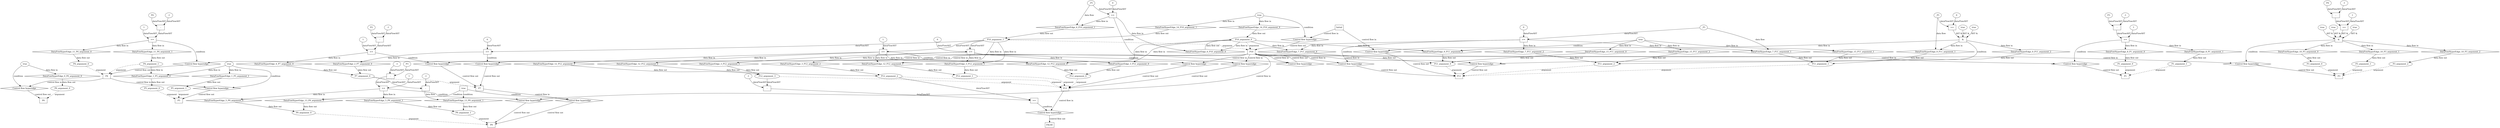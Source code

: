 digraph dag {
"P0" [label="P0" nodeName="P0" class=cfn  shape="rect"];
"P1" [label="P1" nodeName="P1" class=cfn  shape="rect"];
"P10" [label="P10" nodeName="P10" class=cfn  shape="rect"];
"P11" [label="P11" nodeName="P11" class=cfn  shape="rect"];
"P12" [label="P12" nodeName="P12" class=cfn  shape="rect"];
"P3" [label="P3" nodeName="P3" class=cfn  shape="rect"];
"P4" [label="P4" nodeName="P4" class=cfn  shape="rect"];
"P5" [label="P5" nodeName="P5" class=cfn  shape="rect"];
"P7" [label="P7" nodeName="P7" class=cfn  shape="rect"];
"P9" [label="P9" nodeName="P9" class=cfn  shape="rect"];
FALSE [label="FALSE" nodeName=FALSE class=cfn  shape="rect"];
Initial [label="Initial" nodeName=Initial class=cfn  shape="rect"];
ControlFowHyperEdge_0 [label="Control flow hyperedge" nodeName=ControlFowHyperEdge_0 class=controlFlowHyperEdge shape="diamond"];
"P4" -> ControlFowHyperEdge_0 [label="control flow in"]
ControlFowHyperEdge_0 -> "P0" [label="control flow out"]
ControlFowHyperEdge_1 [label="Control flow hyperedge" nodeName=ControlFowHyperEdge_1 class=controlFlowHyperEdge shape="diamond"];
"P4" -> ControlFowHyperEdge_1 [label="control flow in"]
ControlFowHyperEdge_1 -> "P5" [label="control flow out"]
ControlFowHyperEdge_2 [label="Control flow hyperedge" nodeName=ControlFowHyperEdge_2 class=controlFlowHyperEdge shape="diamond"];
"P10" -> ControlFowHyperEdge_2 [label="control flow in"]
ControlFowHyperEdge_2 -> "P7" [label="control flow out"]
ControlFowHyperEdge_3 [label="Control flow hyperedge" nodeName=ControlFowHyperEdge_3 class=controlFlowHyperEdge shape="diamond"];
"P10" -> ControlFowHyperEdge_3 [label="control flow in"]
ControlFowHyperEdge_3 -> "P12" [label="control flow out"]
ControlFowHyperEdge_4 [label="Control flow hyperedge" nodeName=ControlFowHyperEdge_4 class=controlFlowHyperEdge shape="diamond"];
"P10" -> ControlFowHyperEdge_4 [label="control flow in"]
ControlFowHyperEdge_4 -> "P7" [label="control flow out"]
ControlFowHyperEdge_5 [label="Control flow hyperedge" nodeName=ControlFowHyperEdge_5 class=controlFlowHyperEdge shape="diamond"];
"P10" -> ControlFowHyperEdge_5 [label="control flow in"]
ControlFowHyperEdge_5 -> "P9" [label="control flow out"]
ControlFowHyperEdge_6 [label="Control flow hyperedge" nodeName=ControlFowHyperEdge_6 class=controlFlowHyperEdge shape="diamond"];
"P10" -> ControlFowHyperEdge_6 [label="control flow in"]
ControlFowHyperEdge_6 -> "P10" [label="control flow out"]
ControlFowHyperEdge_7 [label="Control flow hyperedge" nodeName=ControlFowHyperEdge_7 class=controlFlowHyperEdge shape="diamond"];
"P10" -> ControlFowHyperEdge_7 [label="control flow in"]
ControlFowHyperEdge_7 -> "P11" [label="control flow out"]
ControlFowHyperEdge_8 [label="Control flow hyperedge" nodeName=ControlFowHyperEdge_8 class=controlFlowHyperEdge shape="diamond"];
"P10" -> ControlFowHyperEdge_8 [label="control flow in"]
ControlFowHyperEdge_8 -> "P1" [label="control flow out"]
ControlFowHyperEdge_9 [label="Control flow hyperedge" nodeName=ControlFowHyperEdge_9 class=controlFlowHyperEdge shape="diamond"];
"P10" -> ControlFowHyperEdge_9 [label="control flow in"]
ControlFowHyperEdge_9 -> "P11" [label="control flow out"]
ControlFowHyperEdge_10 [label="Control flow hyperedge" nodeName=ControlFowHyperEdge_10 class=controlFlowHyperEdge shape="diamond"];
"P10" -> ControlFowHyperEdge_10 [label="control flow in"]
ControlFowHyperEdge_10 -> "P3" [label="control flow out"]
ControlFowHyperEdge_11 [label="Control flow hyperedge" nodeName=ControlFowHyperEdge_11 class=controlFlowHyperEdge shape="diamond"];
"P10" -> ControlFowHyperEdge_11 [label="control flow in"]
ControlFowHyperEdge_11 -> "P4" [label="control flow out"]
ControlFowHyperEdge_12 [label="Control flow hyperedge" nodeName=ControlFowHyperEdge_12 class=controlFlowHyperEdge shape="diamond"];
"P10" -> ControlFowHyperEdge_12 [label="control flow in"]
ControlFowHyperEdge_12 -> "P12" [label="control flow out"]
ControlFowHyperEdge_13 [label="Control flow hyperedge" nodeName=ControlFowHyperEdge_13 class=controlFlowHyperEdge shape="diamond"];
"P7" -> ControlFowHyperEdge_13 [label="control flow in"]
ControlFowHyperEdge_13 -> "P9" [label="control flow out"]
ControlFowHyperEdge_14 [label="Control flow hyperedge" nodeName=ControlFowHyperEdge_14 class=controlFlowHyperEdge shape="diamond"];
"Initial" -> ControlFowHyperEdge_14 [label="control flow in"]
ControlFowHyperEdge_14 -> "P10" [label="control flow out"]
ControlFowHyperEdge_15 [label="Control flow hyperedge" nodeName=ControlFowHyperEdge_15 class=controlFlowHyperEdge shape="diamond"];
"Initial" -> ControlFowHyperEdge_15 [label="control flow in"]
ControlFowHyperEdge_15 -> "P11" [label="control flow out"]
ControlFowHyperEdge_16 [label="Control flow hyperedge" nodeName=ControlFowHyperEdge_16 class=controlFlowHyperEdge shape="diamond"];
"P12" -> ControlFowHyperEdge_16 [label="control flow in"]
ControlFowHyperEdge_16 -> "FALSE" [label="control flow out"]
"P0_argument_0" [label="P0_argument_0" nodeName=argument0 class=argument  head="P0" shape="oval"];
"P0_argument_0" -> "P0"[label="argument" style="dashed"]
"P4_argument_0" [label="P4_argument_0" nodeName=argument0 class=argument  head="P4" shape="oval"];
"P4_argument_0" -> "P4"[label="argument" style="dashed"]
"P4_argument_1" [label="P4_argument_1" nodeName=argument1 class=argument  head="P4" shape="oval"];
"P4_argument_1" -> "P4"[label="argument" style="dashed"]
"P5_argument_0" [label="P5_argument_0" nodeName=argument0 class=argument  head="P5" shape="oval"];
"P5_argument_0" -> "P5"[label="argument" style="dashed"]
"P5_argument_1" [label="P5_argument_1" nodeName=argument1 class=argument  head="P5" shape="oval"];
"P5_argument_1" -> "P5"[label="argument" style="dashed"]
"P7_argument_0" [label="P7_argument_0" nodeName=argument0 class=argument  head="P7" shape="oval"];
"P7_argument_0" -> "P7"[label="argument" style="dashed"]
"P10_argument_0" [label="P10_argument_0" nodeName=argument0 class=argument  head="P10" shape="oval"];
"P10_argument_0" -> "P10"[label="argument" style="dashed"]
"P10_argument_1" [label="P10_argument_1" nodeName=argument1 class=argument  head="P10" shape="oval"];
"P10_argument_1" -> "P10"[label="argument" style="dashed"]
"P12_argument_0" [label="P12_argument_0" nodeName=argument0 class=argument  head="P12" shape="oval"];
"P12_argument_0" -> "P12"[label="argument" style="dashed"]
"P12_argument_1" [label="P12_argument_1" nodeName=argument1 class=argument  head="P12" shape="oval"];
"P12_argument_1" -> "P12"[label="argument" style="dashed"]
"P12_argument_2" [label="P12_argument_2" nodeName=argument2 class=argument  head="P12" shape="oval"];
"P12_argument_2" -> "P12"[label="argument" style="dashed"]
"P12_argument_3" [label="P12_argument_3" nodeName=argument3 class=argument  head="P12" shape="oval"];
"P12_argument_3" -> "P12"[label="argument" style="dashed"]
"P9_argument_0" [label="P9_argument_0" nodeName=argument0 class=argument  head="P9" shape="oval"];
"P9_argument_0" -> "P9"[label="argument" style="dashed"]
"P9_argument_1" [label="P9_argument_1" nodeName=argument1 class=argument  head="P9" shape="oval"];
"P9_argument_1" -> "P9"[label="argument" style="dashed"]
"P11_argument_0" [label="P11_argument_0" nodeName=argument0 class=argument  head="P11" shape="oval"];
"P11_argument_0" -> "P11"[label="argument" style="dashed"]
"P11_argument_1" [label="P11_argument_1" nodeName=argument1 class=argument  head="P11" shape="oval"];
"P11_argument_1" -> "P11"[label="argument" style="dashed"]
"P11_argument_2" [label="P11_argument_2" nodeName=argument2 class=argument  head="P11" shape="oval"];
"P11_argument_2" -> "P11"[label="argument" style="dashed"]
"P1_argument_0" [label="P1_argument_0" nodeName=argument0 class=argument  head="P1" shape="oval"];
"P1_argument_0" -> "P1"[label="argument" style="dashed"]
"P1_argument_1" [label="P1_argument_1" nodeName=argument1 class=argument  head="P1" shape="oval"];
"P1_argument_1" -> "P1"[label="argument" style="dashed"]
"P3_argument_0" [label="P3_argument_0" nodeName=argument0 class=argument  head="P3" shape="oval"];
"P3_argument_0" -> "P3"[label="argument" style="dashed"]
"P3_argument_1" [label="P3_argument_1" nodeName=argument1 class=argument  head="P3" shape="oval"];
"P3_argument_1" -> "P3"[label="argument" style="dashed"]
"P3_argument_2" [label="P3_argument_2" nodeName=argument2 class=argument  head="P3" shape="oval"];
"P3_argument_2" -> "P3"[label="argument" style="dashed"]

"xxxP0___P4_0xxxguard_0_node_0" [label="true" nodeName="xxxP0___P4_0xxxguard_0_node_0" class=BoolValue ];

"xxxP0___P4_0xxxguard_0_node_0" -> "ControlFowHyperEdge_0" [label="condition"];
"xxxP5___P4_1xxxguard_0_node_0" [label="true" nodeName="xxxP5___P4_1xxxguard_0_node_0" class=BoolValue ];

"xxxP5___P4_1xxxguard_0_node_0" -> "ControlFowHyperEdge_1" [label="condition"];
"xxxP7___P10_2xxxguard_0_node_0" [label=">=" nodeName="xxxP7___P10_2xxxguard_0_node_0" class=Operator  shape="rect"];
"xxxP7___P10_2xxxguard_0_node_1" [label="0" nodeName="xxxP7___P10_2xxxguard_0_node_1" class=Literal ];
"xxxP7___P10_2xxxguard_0_node_1" -> "xxxP7___P10_2xxxguard_0_node_0"[label="dataFlowAST"]
"P10_argument_1" -> "xxxP7___P10_2xxxguard_0_node_0"[label="dataFlowAST"]

"xxxP7___P10_2xxxguard_0_node_0" -> "ControlFowHyperEdge_2" [label="condition"];
"xxxP12___P10_3xxxguard_0_node_0" [label=">=" nodeName="xxxP12___P10_3xxxguard_0_node_0" class=Operator  shape="rect"];
"xxxP12___P10_3xxxguard_0_node_1" [label="0" nodeName="xxxP12___P10_3xxxguard_0_node_1" class=Literal ];
"xxxP12___P10_3xxxguard_0_node_1" -> "xxxP12___P10_3xxxguard_0_node_0"[label="dataFlowAST"]
"P10_argument_1" -> "xxxP12___P10_3xxxguard_0_node_0"[label="dataFlowAST"]

"xxxP12___P10_3xxxguard_0_node_0" -> "ControlFowHyperEdge_3" [label="condition"];
"xxxP7___P10_4xxxguard_0_node_0" [label=">=" nodeName="xxxP7___P10_4xxxguard_0_node_0" class=Operator  shape="rect"];
"xxxP7___P10_4xxxguard_0_node_1" [label="-" nodeName="xxxP7___P10_4xxxguard_0_node_1" class= Operator shape="rect"];
"xxxP7___P10_4xxxguard_0_node_2" [label="P2" nodeName="xxxP7___P10_4xxxguard_0_node_2" class=Constant ];
"xxxP7___P10_4xxxguard_0_node_3" [label="-1" nodeName="xxxP7___P10_4xxxguard_0_node_3" class=Literal ];
"xxxP7___P10_4xxxguard_0_node_4" [label="1" nodeName="xxxP7___P10_4xxxguard_0_node_4" class=Literal ];
"xxxP7___P10_4xxxguard_0_node_1" -> "xxxP7___P10_4xxxguard_0_node_0"[label="dataFlowAST"]
"xxxP7___P10_4xxxguard_0_node_4" -> "xxxP7___P10_4xxxguard_0_node_0"[label="dataFlowAST"]
"xxxP7___P10_4xxxguard_0_node_2" -> "xxxP7___P10_4xxxguard_0_node_1"[label="dataFlowAST"]
"xxxP7___P10_4xxxguard_0_node_3" -> "xxxP7___P10_4xxxguard_0_node_1"[label="dataFlowAST"]

"xxxP7___P10_4xxxguard_0_node_0" -> "ControlFowHyperEdge_4" [label="condition"];
"xxxP9___P10_5xxxguard_0_node_0" [label=">=" nodeName="xxxP9___P10_5xxxguard_0_node_0" class=Operator  shape="rect"];
"xxxP9___P10_5xxxguard_0_node_1" [label="-" nodeName="xxxP9___P10_5xxxguard_0_node_1" class= Operator shape="rect"];
"xxxP9___P10_5xxxguard_0_node_2" [label="P3" nodeName="xxxP9___P10_5xxxguard_0_node_2" class=Constant ];
"xxxP9___P10_5xxxguard_0_node_3" [label="-1" nodeName="xxxP9___P10_5xxxguard_0_node_3" class=Literal ];
"xxxP9___P10_5xxxguard_0_node_4" [label="1" nodeName="xxxP9___P10_5xxxguard_0_node_4" class=Literal ];
"xxxP9___P10_5xxxguard_0_node_1" -> "xxxP9___P10_5xxxguard_0_node_0"[label="dataFlowAST"]
"xxxP9___P10_5xxxguard_0_node_4" -> "xxxP9___P10_5xxxguard_0_node_0"[label="dataFlowAST"]
"xxxP9___P10_5xxxguard_0_node_2" -> "xxxP9___P10_5xxxguard_0_node_1"[label="dataFlowAST"]
"xxxP9___P10_5xxxguard_0_node_3" -> "xxxP9___P10_5xxxguard_0_node_1"[label="dataFlowAST"]

"xxxP9___P10_5xxxguard_0_node_0" -> "ControlFowHyperEdge_5" [label="condition"];
"xxxP10___P10_6xxxguard_0_node_0" [label=">=" nodeName="xxxP10___P10_6xxxguard_0_node_0" class=Operator  shape="rect"];
"xxxP10___P10_6xxxguard_0_node_2" [label="0" nodeName="xxxP10___P10_6xxxguard_0_node_2" class=Literal ];
"xxxP10___P10_6xxxdataFlow_0_node_0" -> "xxxP10___P10_6xxxguard_0_node_0"[label="dataFlowAST"]
"xxxP10___P10_6xxxguard_0_node_2" -> "xxxP10___P10_6xxxguard_0_node_0"[label="dataFlowAST"]

"xxxP10___P10_6xxxguard_0_node_0" -> "ControlFowHyperEdge_6" [label="condition"];
"xxxP10___P10_6xxxdataFlow_0_node_0" [label="_P1" nodeName="xxxP10___P10_6xxxdataFlow_0_node_0" class=Constant ];

"xxxP10___P10_6xxxdataFlow_0_node_0" -> "DataFowHyperEdge_6_P10_argument_1" [label="data flow"];
"xxxP11___P10_7xxxguard_0_node_0" [label=">=" nodeName="xxxP11___P10_7xxxguard_0_node_0" class=Operator  shape="rect"];
"xxxP11___P10_7xxxguard_0_node_2" [label="0" nodeName="xxxP11___P10_7xxxguard_0_node_2" class=Literal ];
"xxxP11___P10_7xxxdataFlow_0_node_0" -> "xxxP11___P10_7xxxguard_0_node_0"[label="dataFlowAST"]
"xxxP11___P10_7xxxguard_0_node_2" -> "xxxP11___P10_7xxxguard_0_node_0"[label="dataFlowAST"]

"xxxP11___P10_7xxxguard_0_node_0" -> "ControlFowHyperEdge_7" [label="condition"];
"xxxP11___P10_7xxxdataFlow_0_node_0" [label="_P1" nodeName="xxxP11___P10_7xxxdataFlow_0_node_0" class=Constant ];

"xxxP11___P10_7xxxdataFlow_0_node_0" -> "DataFowHyperEdge_7_P11_argument_1" [label="data flow"];
"xxxP1___P10_8xxxguard_0_node_0" [label=">=" nodeName="xxxP1___P10_8xxxguard_0_node_0" class=Operator  shape="rect"];
"xxxP1___P10_8xxxguard_0_node_1" [label="-" nodeName="xxxP1___P10_8xxxguard_0_node_1" class= Operator shape="rect"];
"xxxP1___P10_8xxxguard_0_node_2" [label="P3" nodeName="xxxP1___P10_8xxxguard_0_node_2" class=Constant ];
"xxxP1___P10_8xxxguard_0_node_3" [label="-1" nodeName="xxxP1___P10_8xxxguard_0_node_3" class=Literal ];
"xxxP1___P10_8xxxguard_0_node_4" [label="1" nodeName="xxxP1___P10_8xxxguard_0_node_4" class=Literal ];
"xxxP1___P10_8xxxguard_0_node_1" -> "xxxP1___P10_8xxxguard_0_node_0"[label="dataFlowAST"]
"xxxP1___P10_8xxxguard_0_node_4" -> "xxxP1___P10_8xxxguard_0_node_0"[label="dataFlowAST"]
"xxxP1___P10_8xxxguard_0_node_2" -> "xxxP1___P10_8xxxguard_0_node_1"[label="dataFlowAST"]
"xxxP1___P10_8xxxguard_0_node_3" -> "xxxP1___P10_8xxxguard_0_node_1"[label="dataFlowAST"]

"xxxP1___P10_8xxxguard_0_node_0" -> "ControlFowHyperEdge_8" [label="condition"];
"xxxP11___P10_9xxx_and" [label="&" nodeName="xxxP11___P10_9xxx_and" class=Operator shape="rect"];
"xxxP11___P10_9xxxguard_0_node_0" [label=">=" nodeName="xxxP11___P10_9xxxguard_0_node_0" class=Operator  shape="rect"];
"xxxP11___P10_9xxxguard_0_node_2" [label="0" nodeName="xxxP11___P10_9xxxguard_0_node_2" class=Literal ];
"xxxP11___P10_9xxxdataFlow_0_node_0" -> "xxxP11___P10_9xxxguard_0_node_0"[label="dataFlowAST"]
"xxxP11___P10_9xxxguard_0_node_2" -> "xxxP11___P10_9xxxguard_0_node_0"[label="dataFlowAST"]

"xxxP11___P10_9xxxguard_0_node_0" -> "xxxP11___P10_9xxx_and" [label="AST &"];
"xxxP11___P10_9xxxguard1_node_0" [label="true" nodeName="xxxP11___P10_9xxxguard1_node_0" class=BoolValue ];

"xxxP11___P10_9xxxguard1_node_0" -> "xxxP11___P10_9xxx_and" [label="AST &"];
"xxxP11___P10_9xxxguard2_node_0" [label="true" nodeName="xxxP11___P10_9xxxguard2_node_0" class=BoolValue ];

"xxxP11___P10_9xxxguard2_node_0" -> "xxxP11___P10_9xxx_and" [label="AST &"];
"xxxP11___P10_9xxx_and" -> "ControlFowHyperEdge_9" [label="condition"];
"xxxP11___P10_9xxxdataFlow_0_node_0" [label="_P1" nodeName="xxxP11___P10_9xxxdataFlow_0_node_0" class=Constant ];

"xxxP11___P10_9xxxdataFlow_0_node_0" -> "DataFowHyperEdge_9_P11_argument_1" [label="data flow"];
"xxxP3___P10_10xxx_and" [label="&" nodeName="xxxP3___P10_10xxx_and" class=Operator shape="rect"];
"xxxP3___P10_10xxxguard_0_node_0" [label=">=" nodeName="xxxP3___P10_10xxxguard_0_node_0" class=Operator  shape="rect"];
"xxxP3___P10_10xxxguard_0_node_1" [label="-" nodeName="xxxP3___P10_10xxxguard_0_node_1" class= Operator shape="rect"];
"xxxP3___P10_10xxxguard_0_node_2" [label="P4" nodeName="xxxP3___P10_10xxxguard_0_node_2" class=Constant ];
"xxxP3___P10_10xxxguard_0_node_3" [label="-1" nodeName="xxxP3___P10_10xxxguard_0_node_3" class=Literal ];
"xxxP3___P10_10xxxguard_0_node_4" [label="1" nodeName="xxxP3___P10_10xxxguard_0_node_4" class=Literal ];
"xxxP3___P10_10xxxguard_0_node_1" -> "xxxP3___P10_10xxxguard_0_node_0"[label="dataFlowAST"]
"xxxP3___P10_10xxxguard_0_node_4" -> "xxxP3___P10_10xxxguard_0_node_0"[label="dataFlowAST"]
"xxxP3___P10_10xxxguard_0_node_2" -> "xxxP3___P10_10xxxguard_0_node_1"[label="dataFlowAST"]
"xxxP3___P10_10xxxguard_0_node_3" -> "xxxP3___P10_10xxxguard_0_node_1"[label="dataFlowAST"]

"xxxP3___P10_10xxxguard_0_node_0" -> "xxxP3___P10_10xxx_and" [label="AST &"];
"xxxP3___P10_10xxxguard1_node_0" [label="true" nodeName="xxxP3___P10_10xxxguard1_node_0" class=BoolValue ];

"xxxP3___P10_10xxxguard1_node_0" -> "xxxP3___P10_10xxx_and" [label="AST &"];
"xxxP3___P10_10xxxguard2_node_0" [label="true" nodeName="xxxP3___P10_10xxxguard2_node_0" class=BoolValue ];

"xxxP3___P10_10xxxguard2_node_0" -> "xxxP3___P10_10xxx_and" [label="AST &"];
"xxxP3___P10_10xxxguard3_node_0" [label="true" nodeName="xxxP3___P10_10xxxguard3_node_0" class=BoolValue ];

"xxxP3___P10_10xxxguard3_node_0" -> "xxxP3___P10_10xxx_and" [label="AST &"];
"xxxP3___P10_10xxx_and" -> "ControlFowHyperEdge_10" [label="condition"];
"xxxP4___P10_11xxxguard_0_node_0" [label=">=" nodeName="xxxP4___P10_11xxxguard_0_node_0" class=Operator  shape="rect"];
"xxxP4___P10_11xxxguard_0_node_1" [label="-" nodeName="xxxP4___P10_11xxxguard_0_node_1" class= Operator shape="rect"];
"xxxP4___P10_11xxxguard_0_node_2" [label="P4" nodeName="xxxP4___P10_11xxxguard_0_node_2" class=Constant ];
"xxxP4___P10_11xxxguard_0_node_3" [label="-1" nodeName="xxxP4___P10_11xxxguard_0_node_3" class=Literal ];
"xxxP4___P10_11xxxguard_0_node_4" [label="1" nodeName="xxxP4___P10_11xxxguard_0_node_4" class=Literal ];
"xxxP4___P10_11xxxguard_0_node_1" -> "xxxP4___P10_11xxxguard_0_node_0"[label="dataFlowAST"]
"xxxP4___P10_11xxxguard_0_node_4" -> "xxxP4___P10_11xxxguard_0_node_0"[label="dataFlowAST"]
"xxxP4___P10_11xxxguard_0_node_2" -> "xxxP4___P10_11xxxguard_0_node_1"[label="dataFlowAST"]
"xxxP4___P10_11xxxguard_0_node_3" -> "xxxP4___P10_11xxxguard_0_node_1"[label="dataFlowAST"]

"xxxP4___P10_11xxxguard_0_node_0" -> "ControlFowHyperEdge_11" [label="condition"];
"xxxP12___P10_12xxxguard_0_node_0" [label=">=" nodeName="xxxP12___P10_12xxxguard_0_node_0" class=Operator  shape="rect"];
"xxxP12___P10_12xxxguard_0_node_2" [label="1" nodeName="xxxP12___P10_12xxxguard_0_node_2" class=Literal ];
"P10_argument_1" -> "xxxP12___P10_12xxxguard_0_node_0"[label="dataFlowAST"]
"xxxP12___P10_12xxxguard_0_node_2" -> "xxxP12___P10_12xxxguard_0_node_0"[label="dataFlowAST"]

"xxxP12___P10_12xxxguard_0_node_0" -> "ControlFowHyperEdge_12" [label="condition"];
"true_13" [label="true" nodeName="true_13" class=true shape="rect"];
"true_13" -> "ControlFowHyperEdge_13" [label="condition"];
"xxxP9___P7_13xxxdataFlow_0_node_0" [label="-" nodeName="xxxP9___P7_13xxxdataFlow_0_node_0" class= Operator shape="rect"];
"xxxP9___P7_13xxxdataFlow_0_node_2" [label="-1" nodeName="xxxP9___P7_13xxxdataFlow_0_node_2" class=Literal ];
"P7_argument_0" -> "xxxP9___P7_13xxxdataFlow_0_node_0"[label="dataFlowAST"]
"xxxP9___P7_13xxxdataFlow_0_node_2" -> "xxxP9___P7_13xxxdataFlow_0_node_0"[label="dataFlowAST"]

"xxxP9___P7_13xxxdataFlow_0_node_0" -> "DataFowHyperEdge_13_P9_argument_1" [label="data flow"];
"xxxP10___Initial_14xxxguard_0_node_0" [label="true" nodeName="xxxP10___Initial_14xxxguard_0_node_0" class=BoolValue ];

"xxxP10___Initial_14xxxguard_0_node_0" -> "ControlFowHyperEdge_14" [label="condition"];
"xxxP11___Initial_15xxxguard_0_node_0" [label="true" nodeName="xxxP11___Initial_15xxxguard_0_node_0" class=BoolValue ];

"xxxP11___Initial_15xxxguard_0_node_0" -> "ControlFowHyperEdge_15" [label="condition"];
"xxxFALSE___P12_16xxxguard_0_node_0" [label=">=" nodeName="xxxFALSE___P12_16xxxguard_0_node_0" class=Operator  shape="rect"];
"xxxFALSE___P12_16xxxguard_0_node_2" [label="-" nodeName="xxxFALSE___P12_16xxxguard_0_node_2" class= Operator shape="rect"];
"xxxFALSE___P12_16xxxguard_0_node_4" [label="-1" nodeName="xxxFALSE___P12_16xxxguard_0_node_4" class=Literal ];
"P12_argument_2" -> "xxxFALSE___P12_16xxxguard_0_node_0"[label="dataFlowAST"]
"xxxFALSE___P12_16xxxguard_0_node_2" -> "xxxFALSE___P12_16xxxguard_0_node_0"[label="dataFlowAST"]
"P12_argument_3" -> "xxxFALSE___P12_16xxxguard_0_node_2"[label="dataFlowAST"]
"xxxFALSE___P12_16xxxguard_0_node_4" -> "xxxFALSE___P12_16xxxguard_0_node_2"[label="dataFlowAST"]

"xxxFALSE___P12_16xxxguard_0_node_0" -> "ControlFowHyperEdge_16" [label="condition"];
"DataFowHyperEdge_0_P0_argument_0" [label="DataFowHyperEdge_0_P0_argument_0" nodeName="DataFowHyperEdge_0_P0_argument_0" class=DataFlowHyperedge shape="diamond"];
"DataFowHyperEdge_0_P0_argument_0" -> "P0_argument_0"[label="data flow out"]
"xxxP0___P4_0xxxguard_0_node_0" -> "DataFowHyperEdge_0_P0_argument_0"[label="data flow in"]
"DataFowHyperEdge_1_P5_argument_0" [label="DataFowHyperEdge_1_P5_argument_0" nodeName="DataFowHyperEdge_1_P5_argument_0" class=DataFlowHyperedge shape="diamond"];
"DataFowHyperEdge_1_P5_argument_0" -> "P5_argument_0"[label="data flow out"]
"xxxP5___P4_1xxxguard_0_node_0" -> "DataFowHyperEdge_1_P5_argument_0"[label="data flow in"]
"DataFowHyperEdge_1_P5_argument_1" [label="DataFowHyperEdge_1_P5_argument_1" nodeName="DataFowHyperEdge_1_P5_argument_1" class=DataFlowHyperedge shape="diamond"];
"DataFowHyperEdge_1_P5_argument_1" -> "P5_argument_1"[label="data flow out"]
"xxxP5___P4_1xxxguard_0_node_0" -> "DataFowHyperEdge_1_P5_argument_1"[label="data flow in"]
"DataFowHyperEdge_2_P7_argument_0" [label="DataFowHyperEdge_2_P7_argument_0" nodeName="DataFowHyperEdge_2_P7_argument_0" class=DataFlowHyperedge shape="diamond"];
"DataFowHyperEdge_2_P7_argument_0" -> "P7_argument_0"[label="data flow out"]
"xxxP7___P10_2xxxguard_0_node_0" -> "DataFowHyperEdge_2_P7_argument_0"[label="data flow in"]
"DataFowHyperEdge_3_P12_argument_0" [label="DataFowHyperEdge_3_P12_argument_0" nodeName="DataFowHyperEdge_3_P12_argument_0" class=DataFlowHyperedge shape="diamond"];
"DataFowHyperEdge_3_P12_argument_0" -> "P12_argument_0"[label="data flow out"]
"xxxP12___P10_3xxxguard_0_node_0" -> "DataFowHyperEdge_3_P12_argument_0"[label="data flow in"]
"DataFowHyperEdge_3_P12_argument_1" [label="DataFowHyperEdge_3_P12_argument_1" nodeName="DataFowHyperEdge_3_P12_argument_1" class=DataFlowHyperedge shape="diamond"];
"DataFowHyperEdge_3_P12_argument_1" -> "P12_argument_1"[label="data flow out"]
"xxxP12___P10_3xxxguard_0_node_0" -> "DataFowHyperEdge_3_P12_argument_1"[label="data flow in"]
"DataFowHyperEdge_3_P12_argument_2" [label="DataFowHyperEdge_3_P12_argument_2" nodeName="DataFowHyperEdge_3_P12_argument_2" class=DataFlowHyperedge shape="diamond"];
"DataFowHyperEdge_3_P12_argument_2" -> "P12_argument_2"[label="data flow out"]
"xxxP12___P10_3xxxguard_0_node_0" -> "DataFowHyperEdge_3_P12_argument_2"[label="data flow in"]
"DataFowHyperEdge_3_P12_argument_3" [label="DataFowHyperEdge_3_P12_argument_3" nodeName="DataFowHyperEdge_3_P12_argument_3" class=DataFlowHyperedge shape="diamond"];
"DataFowHyperEdge_3_P12_argument_3" -> "P12_argument_3"[label="data flow out"]
"xxxP12___P10_3xxxguard_0_node_0" -> "DataFowHyperEdge_3_P12_argument_3"[label="data flow in"]
"DataFowHyperEdge_4_P7_argument_0" [label="DataFowHyperEdge_4_P7_argument_0" nodeName="DataFowHyperEdge_4_P7_argument_0" class=DataFlowHyperedge shape="diamond"];
"DataFowHyperEdge_4_P7_argument_0" -> "P7_argument_0"[label="data flow out"]
"xxxP7___P10_4xxxguard_0_node_0" -> "DataFowHyperEdge_4_P7_argument_0"[label="data flow in"]
"DataFowHyperEdge_5_P9_argument_0" [label="DataFowHyperEdge_5_P9_argument_0" nodeName="DataFowHyperEdge_5_P9_argument_0" class=DataFlowHyperedge shape="diamond"];
"DataFowHyperEdge_5_P9_argument_0" -> "P9_argument_0"[label="data flow out"]
"xxxP9___P10_5xxxguard_0_node_0" -> "DataFowHyperEdge_5_P9_argument_0"[label="data flow in"]
"DataFowHyperEdge_5_P9_argument_1" [label="DataFowHyperEdge_5_P9_argument_1" nodeName="DataFowHyperEdge_5_P9_argument_1" class=DataFlowHyperedge shape="diamond"];
"DataFowHyperEdge_5_P9_argument_1" -> "P9_argument_1"[label="data flow out"]
"xxxP9___P10_5xxxguard_0_node_0" -> "DataFowHyperEdge_5_P9_argument_1"[label="data flow in"]
"DataFowHyperEdge_6_P10_argument_0" [label="DataFowHyperEdge_6_P10_argument_0" nodeName="DataFowHyperEdge_6_P10_argument_0" class=DataFlowHyperedge shape="diamond"];
"DataFowHyperEdge_6_P10_argument_0" -> "P10_argument_0"[label="data flow out"]
"xxxP10___P10_6xxxguard_0_node_0" -> "DataFowHyperEdge_6_P10_argument_0"[label="data flow in"]
"DataFowHyperEdge_6_P10_argument_1" [label="DataFowHyperEdge_6_P10_argument_1" nodeName="DataFowHyperEdge_6_P10_argument_1" class=DataFlowHyperedge shape="diamond"];
"DataFowHyperEdge_6_P10_argument_1" -> "P10_argument_1"[label="data flow out"]
"xxxP10___P10_6xxxguard_0_node_0" -> "DataFowHyperEdge_6_P10_argument_1"[label="data flow in"]
"DataFowHyperEdge_7_P11_argument_0" [label="DataFowHyperEdge_7_P11_argument_0" nodeName="DataFowHyperEdge_7_P11_argument_0" class=DataFlowHyperedge shape="diamond"];
"DataFowHyperEdge_7_P11_argument_0" -> "P11_argument_0"[label="data flow out"]
"xxxP11___P10_7xxxguard_0_node_0" -> "DataFowHyperEdge_7_P11_argument_0"[label="data flow in"]
"DataFowHyperEdge_7_P11_argument_1" [label="DataFowHyperEdge_7_P11_argument_1" nodeName="DataFowHyperEdge_7_P11_argument_1" class=DataFlowHyperedge shape="diamond"];
"DataFowHyperEdge_7_P11_argument_1" -> "P11_argument_1"[label="data flow out"]
"xxxP11___P10_7xxxguard_0_node_0" -> "DataFowHyperEdge_7_P11_argument_1"[label="data flow in"]
"DataFowHyperEdge_7_P11_argument_2" [label="DataFowHyperEdge_7_P11_argument_2" nodeName="DataFowHyperEdge_7_P11_argument_2" class=DataFlowHyperedge shape="diamond"];
"DataFowHyperEdge_7_P11_argument_2" -> "P11_argument_2"[label="data flow out"]
"xxxP11___P10_7xxxguard_0_node_0" -> "DataFowHyperEdge_7_P11_argument_2"[label="data flow in"]
"DataFowHyperEdge_8_P1_argument_0" [label="DataFowHyperEdge_8_P1_argument_0" nodeName="DataFowHyperEdge_8_P1_argument_0" class=DataFlowHyperedge shape="diamond"];
"DataFowHyperEdge_8_P1_argument_0" -> "P1_argument_0"[label="data flow out"]
"xxxP1___P10_8xxxguard_0_node_0" -> "DataFowHyperEdge_8_P1_argument_0"[label="data flow in"]
"DataFowHyperEdge_8_P1_argument_1" [label="DataFowHyperEdge_8_P1_argument_1" nodeName="DataFowHyperEdge_8_P1_argument_1" class=DataFlowHyperedge shape="diamond"];
"DataFowHyperEdge_8_P1_argument_1" -> "P1_argument_1"[label="data flow out"]
"xxxP1___P10_8xxxguard_0_node_0" -> "DataFowHyperEdge_8_P1_argument_1"[label="data flow in"]
"DataFowHyperEdge_9_P11_argument_0" [label="DataFowHyperEdge_9_P11_argument_0" nodeName="DataFowHyperEdge_9_P11_argument_0" class=DataFlowHyperedge shape="diamond"];
"DataFowHyperEdge_9_P11_argument_0" -> "P11_argument_0"[label="data flow out"]
"xxxP11___P10_9xxx_and" -> "DataFowHyperEdge_9_P11_argument_0"[label="data flow in"]
"DataFowHyperEdge_9_P11_argument_1" [label="DataFowHyperEdge_9_P11_argument_1" nodeName="DataFowHyperEdge_9_P11_argument_1" class=DataFlowHyperedge shape="diamond"];
"DataFowHyperEdge_9_P11_argument_1" -> "P11_argument_1"[label="data flow out"]
"xxxP11___P10_9xxx_and" -> "DataFowHyperEdge_9_P11_argument_1"[label="data flow in"]
"DataFowHyperEdge_9_P11_argument_2" [label="DataFowHyperEdge_9_P11_argument_2" nodeName="DataFowHyperEdge_9_P11_argument_2" class=DataFlowHyperedge shape="diamond"];
"DataFowHyperEdge_9_P11_argument_2" -> "P11_argument_2"[label="data flow out"]
"xxxP11___P10_9xxx_and" -> "DataFowHyperEdge_9_P11_argument_2"[label="data flow in"]
"DataFowHyperEdge_10_P3_argument_0" [label="DataFowHyperEdge_10_P3_argument_0" nodeName="DataFowHyperEdge_10_P3_argument_0" class=DataFlowHyperedge shape="diamond"];
"DataFowHyperEdge_10_P3_argument_0" -> "P3_argument_0"[label="data flow out"]
"xxxP3___P10_10xxx_and" -> "DataFowHyperEdge_10_P3_argument_0"[label="data flow in"]
"DataFowHyperEdge_10_P3_argument_1" [label="DataFowHyperEdge_10_P3_argument_1" nodeName="DataFowHyperEdge_10_P3_argument_1" class=DataFlowHyperedge shape="diamond"];
"DataFowHyperEdge_10_P3_argument_1" -> "P3_argument_1"[label="data flow out"]
"xxxP3___P10_10xxx_and" -> "DataFowHyperEdge_10_P3_argument_1"[label="data flow in"]
"DataFowHyperEdge_10_P3_argument_2" [label="DataFowHyperEdge_10_P3_argument_2" nodeName="DataFowHyperEdge_10_P3_argument_2" class=DataFlowHyperedge shape="diamond"];
"DataFowHyperEdge_10_P3_argument_2" -> "P3_argument_2"[label="data flow out"]
"xxxP3___P10_10xxx_and" -> "DataFowHyperEdge_10_P3_argument_2"[label="data flow in"]
"DataFowHyperEdge_11_P4_argument_0" [label="DataFowHyperEdge_11_P4_argument_0" nodeName="DataFowHyperEdge_11_P4_argument_0" class=DataFlowHyperedge shape="diamond"];
"DataFowHyperEdge_11_P4_argument_0" -> "P4_argument_0"[label="data flow out"]
"xxxP4___P10_11xxxguard_0_node_0" -> "DataFowHyperEdge_11_P4_argument_0"[label="data flow in"]
"DataFowHyperEdge_11_P4_argument_1" [label="DataFowHyperEdge_11_P4_argument_1" nodeName="DataFowHyperEdge_11_P4_argument_1" class=DataFlowHyperedge shape="diamond"];
"DataFowHyperEdge_11_P4_argument_1" -> "P4_argument_1"[label="data flow out"]
"xxxP4___P10_11xxxguard_0_node_0" -> "DataFowHyperEdge_11_P4_argument_1"[label="data flow in"]
"DataFowHyperEdge_12_P12_argument_0" [label="DataFowHyperEdge_12_P12_argument_0" nodeName="DataFowHyperEdge_12_P12_argument_0" class=DataFlowHyperedge shape="diamond"];
"DataFowHyperEdge_12_P12_argument_0" -> "P12_argument_0"[label="data flow out"]
"xxxP12___P10_12xxxguard_0_node_0" -> "DataFowHyperEdge_12_P12_argument_0"[label="data flow in"]
"DataFowHyperEdge_12_P12_argument_1" [label="DataFowHyperEdge_12_P12_argument_1" nodeName="DataFowHyperEdge_12_P12_argument_1" class=DataFlowHyperedge shape="diamond"];
"DataFowHyperEdge_12_P12_argument_1" -> "P12_argument_1"[label="data flow out"]
"xxxP12___P10_12xxxguard_0_node_0" -> "DataFowHyperEdge_12_P12_argument_1"[label="data flow in"]
"DataFowHyperEdge_12_P12_argument_2" [label="DataFowHyperEdge_12_P12_argument_2" nodeName="DataFowHyperEdge_12_P12_argument_2" class=DataFlowHyperedge shape="diamond"];
"DataFowHyperEdge_12_P12_argument_2" -> "P12_argument_2"[label="data flow out"]
"xxxP12___P10_12xxxguard_0_node_0" -> "DataFowHyperEdge_12_P12_argument_2"[label="data flow in"]
"DataFowHyperEdge_12_P12_argument_3" [label="DataFowHyperEdge_12_P12_argument_3" nodeName="DataFowHyperEdge_12_P12_argument_3" class=DataFlowHyperedge shape="diamond"];
"DataFowHyperEdge_12_P12_argument_3" -> "P12_argument_3"[label="data flow out"]
"xxxP12___P10_12xxxguard_0_node_0" -> "DataFowHyperEdge_12_P12_argument_3"[label="data flow in"]
"DataFowHyperEdge_13_P9_argument_0" [label="DataFowHyperEdge_13_P9_argument_0" nodeName="DataFowHyperEdge_13_P9_argument_0" class=DataFlowHyperedge shape="diamond"];
"DataFowHyperEdge_13_P9_argument_0" -> "P9_argument_0"[label="data flow out"]
"true_13" -> "DataFowHyperEdge_13_P9_argument_0" [label="condition"];
"DataFowHyperEdge_13_P9_argument_1" [label="DataFowHyperEdge_13_P9_argument_1" nodeName="DataFowHyperEdge_13_P9_argument_1" class=DataFlowHyperedge shape="diamond"];
"DataFowHyperEdge_13_P9_argument_1" -> "P9_argument_1"[label="data flow out"]
"true_13" -> "DataFowHyperEdge_13_P9_argument_1" [label="condition"];
"DataFowHyperEdge_14_P10_argument_0" [label="DataFowHyperEdge_14_P10_argument_0" nodeName="DataFowHyperEdge_14_P10_argument_0" class=DataFlowHyperedge shape="diamond"];
"DataFowHyperEdge_14_P10_argument_0" -> "P10_argument_0"[label="data flow out"]
"xxxP10___Initial_14xxxguard_0_node_0" -> "DataFowHyperEdge_14_P10_argument_0"[label="data flow in"]
"DataFowHyperEdge_14_P10_argument_1" [label="DataFowHyperEdge_14_P10_argument_1" nodeName="DataFowHyperEdge_14_P10_argument_1" class=DataFlowHyperedge shape="diamond"];
"DataFowHyperEdge_14_P10_argument_1" -> "P10_argument_1"[label="data flow out"]
"xxxP10___Initial_14xxxguard_0_node_0" -> "DataFowHyperEdge_14_P10_argument_1"[label="data flow in"]
"DataFowHyperEdge_15_P11_argument_0" [label="DataFowHyperEdge_15_P11_argument_0" nodeName="DataFowHyperEdge_15_P11_argument_0" class=DataFlowHyperedge shape="diamond"];
"DataFowHyperEdge_15_P11_argument_0" -> "P11_argument_0"[label="data flow out"]
"xxxP11___Initial_15xxxguard_0_node_0" -> "DataFowHyperEdge_15_P11_argument_0"[label="data flow in"]
"DataFowHyperEdge_15_P11_argument_1" [label="DataFowHyperEdge_15_P11_argument_1" nodeName="DataFowHyperEdge_15_P11_argument_1" class=DataFlowHyperedge shape="diamond"];
"DataFowHyperEdge_15_P11_argument_1" -> "P11_argument_1"[label="data flow out"]
"xxxP11___Initial_15xxxguard_0_node_0" -> "DataFowHyperEdge_15_P11_argument_1"[label="data flow in"]
"DataFowHyperEdge_15_P11_argument_2" [label="DataFowHyperEdge_15_P11_argument_2" nodeName="DataFowHyperEdge_15_P11_argument_2" class=DataFlowHyperedge shape="diamond"];
"DataFowHyperEdge_15_P11_argument_2" -> "P11_argument_2"[label="data flow out"]
"xxxP11___Initial_15xxxguard_0_node_0" -> "DataFowHyperEdge_15_P11_argument_2"[label="data flow in"]
"P4_argument_1" -> "DataFowHyperEdge_1_P5_argument_0"[label="data flow in"]
"P10_argument_0" -> "DataFowHyperEdge_3_P12_argument_0"[label="data flow in"]
"P10_argument_1" -> "DataFowHyperEdge_3_P12_argument_1"[label="data flow in"]
"P10_argument_0" -> "DataFowHyperEdge_6_P10_argument_0"[label="data flow in"]
"P10_argument_0" -> "DataFowHyperEdge_7_P11_argument_0"[label="data flow in"]
"P10_argument_0" -> "DataFowHyperEdge_9_P11_argument_0"[label="data flow in"]
"P10_argument_0" -> "DataFowHyperEdge_12_P12_argument_0"[label="data flow in"]
"P10_argument_1" -> "DataFowHyperEdge_12_P12_argument_1"[label="data flow in"]




}

